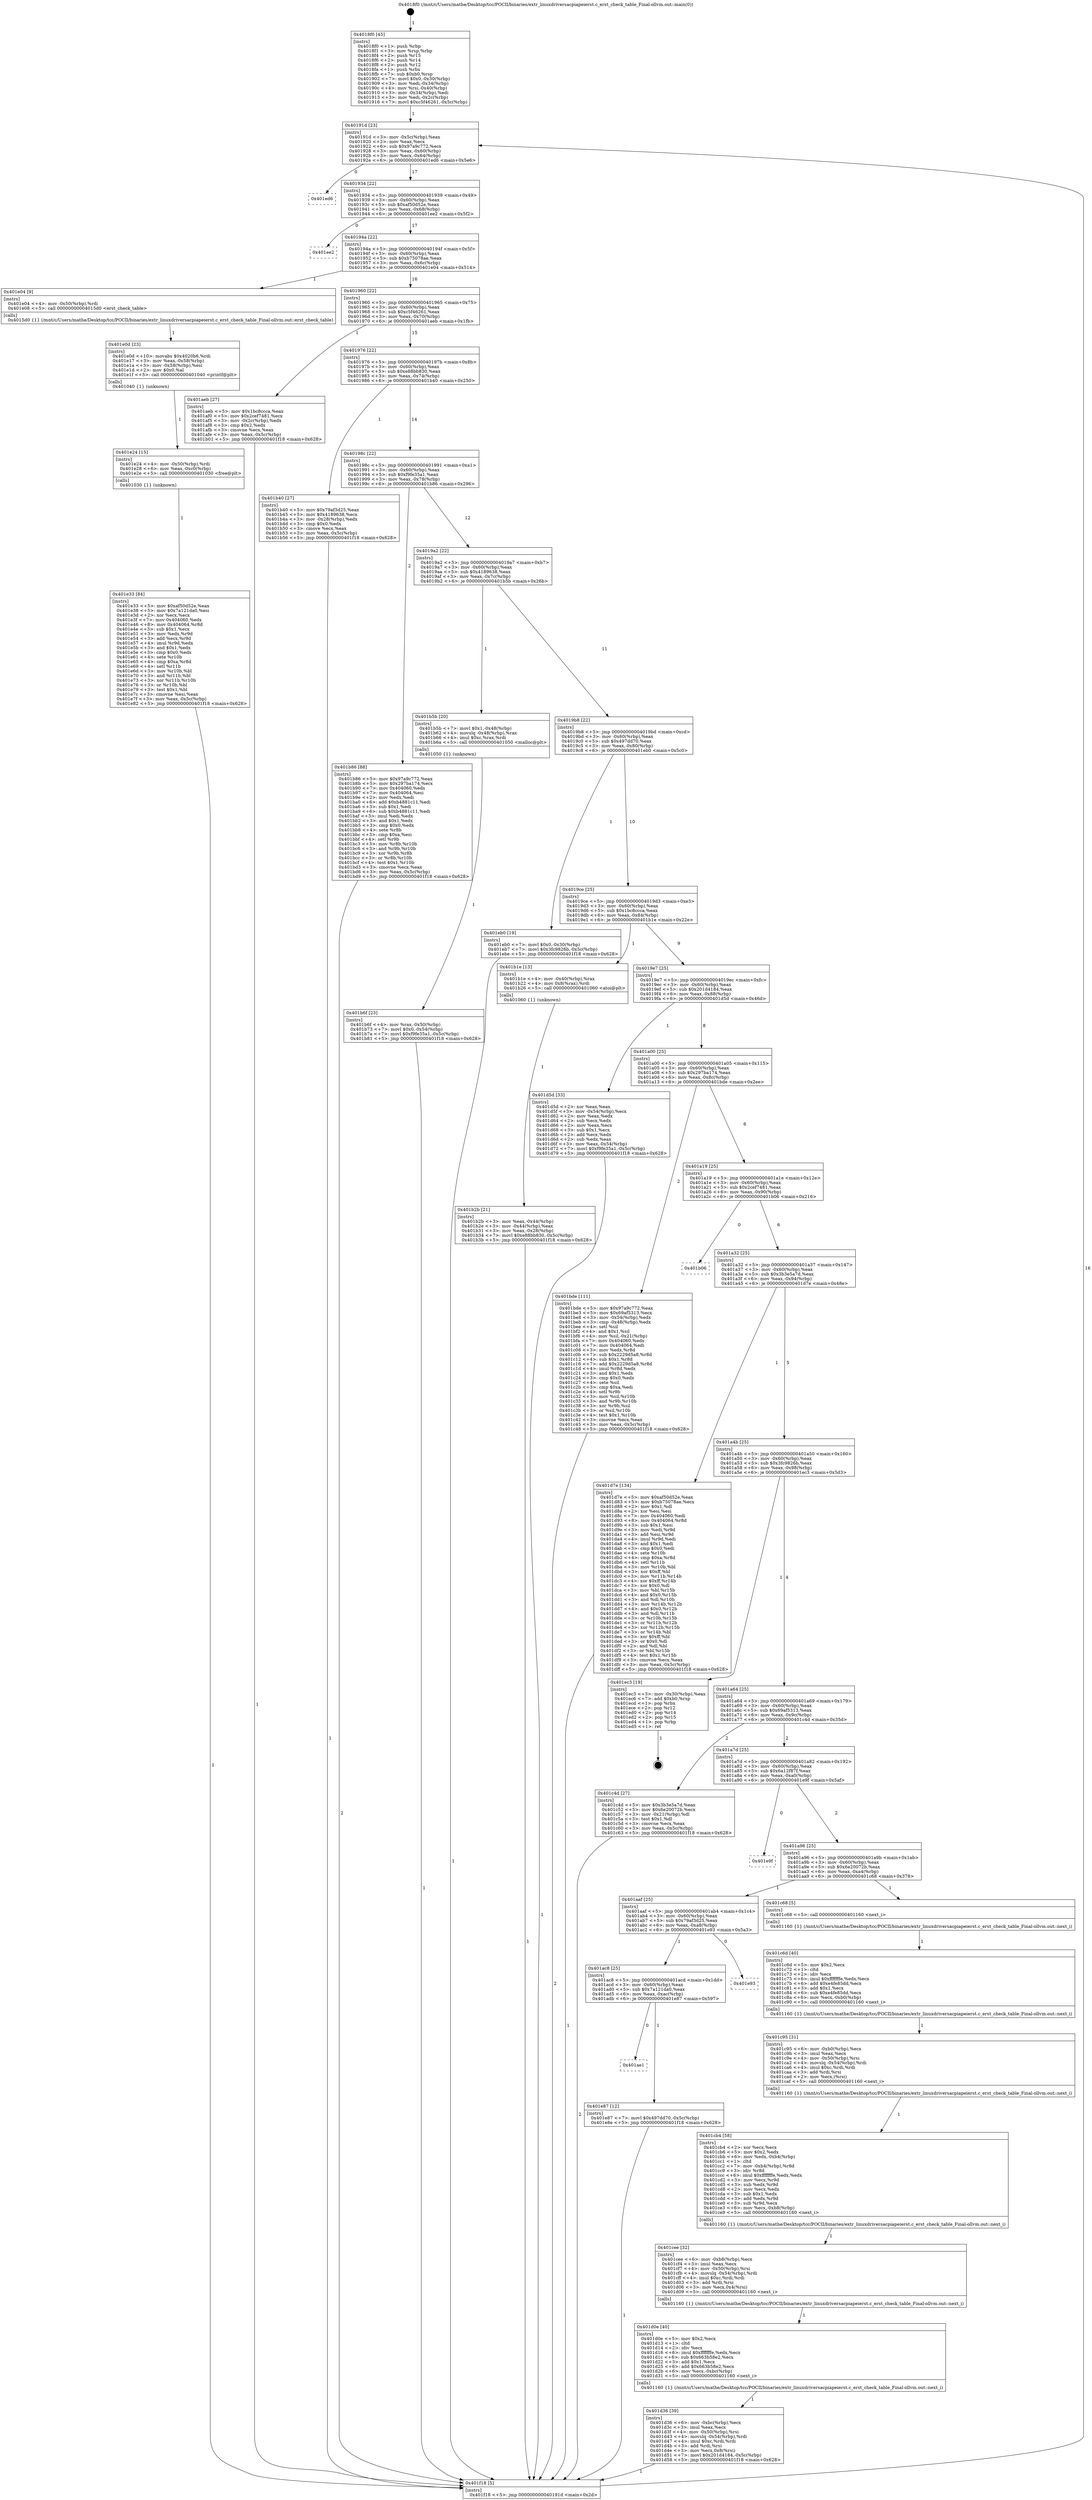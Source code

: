 digraph "0x4018f0" {
  label = "0x4018f0 (/mnt/c/Users/mathe/Desktop/tcc/POCII/binaries/extr_linuxdriversacpiapeierst.c_erst_check_table_Final-ollvm.out::main(0))"
  labelloc = "t"
  node[shape=record]

  Entry [label="",width=0.3,height=0.3,shape=circle,fillcolor=black,style=filled]
  "0x40191d" [label="{
     0x40191d [23]\l
     | [instrs]\l
     &nbsp;&nbsp;0x40191d \<+3\>: mov -0x5c(%rbp),%eax\l
     &nbsp;&nbsp;0x401920 \<+2\>: mov %eax,%ecx\l
     &nbsp;&nbsp;0x401922 \<+6\>: sub $0x97a9c772,%ecx\l
     &nbsp;&nbsp;0x401928 \<+3\>: mov %eax,-0x60(%rbp)\l
     &nbsp;&nbsp;0x40192b \<+3\>: mov %ecx,-0x64(%rbp)\l
     &nbsp;&nbsp;0x40192e \<+6\>: je 0000000000401ed6 \<main+0x5e6\>\l
  }"]
  "0x401ed6" [label="{
     0x401ed6\l
  }", style=dashed]
  "0x401934" [label="{
     0x401934 [22]\l
     | [instrs]\l
     &nbsp;&nbsp;0x401934 \<+5\>: jmp 0000000000401939 \<main+0x49\>\l
     &nbsp;&nbsp;0x401939 \<+3\>: mov -0x60(%rbp),%eax\l
     &nbsp;&nbsp;0x40193c \<+5\>: sub $0xaf50d52e,%eax\l
     &nbsp;&nbsp;0x401941 \<+3\>: mov %eax,-0x68(%rbp)\l
     &nbsp;&nbsp;0x401944 \<+6\>: je 0000000000401ee2 \<main+0x5f2\>\l
  }"]
  Exit [label="",width=0.3,height=0.3,shape=circle,fillcolor=black,style=filled,peripheries=2]
  "0x401ee2" [label="{
     0x401ee2\l
  }", style=dashed]
  "0x40194a" [label="{
     0x40194a [22]\l
     | [instrs]\l
     &nbsp;&nbsp;0x40194a \<+5\>: jmp 000000000040194f \<main+0x5f\>\l
     &nbsp;&nbsp;0x40194f \<+3\>: mov -0x60(%rbp),%eax\l
     &nbsp;&nbsp;0x401952 \<+5\>: sub $0xb75078ae,%eax\l
     &nbsp;&nbsp;0x401957 \<+3\>: mov %eax,-0x6c(%rbp)\l
     &nbsp;&nbsp;0x40195a \<+6\>: je 0000000000401e04 \<main+0x514\>\l
  }"]
  "0x401ae1" [label="{
     0x401ae1\l
  }", style=dashed]
  "0x401e04" [label="{
     0x401e04 [9]\l
     | [instrs]\l
     &nbsp;&nbsp;0x401e04 \<+4\>: mov -0x50(%rbp),%rdi\l
     &nbsp;&nbsp;0x401e08 \<+5\>: call 00000000004015d0 \<erst_check_table\>\l
     | [calls]\l
     &nbsp;&nbsp;0x4015d0 \{1\} (/mnt/c/Users/mathe/Desktop/tcc/POCII/binaries/extr_linuxdriversacpiapeierst.c_erst_check_table_Final-ollvm.out::erst_check_table)\l
  }"]
  "0x401960" [label="{
     0x401960 [22]\l
     | [instrs]\l
     &nbsp;&nbsp;0x401960 \<+5\>: jmp 0000000000401965 \<main+0x75\>\l
     &nbsp;&nbsp;0x401965 \<+3\>: mov -0x60(%rbp),%eax\l
     &nbsp;&nbsp;0x401968 \<+5\>: sub $0xc5f46261,%eax\l
     &nbsp;&nbsp;0x40196d \<+3\>: mov %eax,-0x70(%rbp)\l
     &nbsp;&nbsp;0x401970 \<+6\>: je 0000000000401aeb \<main+0x1fb\>\l
  }"]
  "0x401e87" [label="{
     0x401e87 [12]\l
     | [instrs]\l
     &nbsp;&nbsp;0x401e87 \<+7\>: movl $0x497dd70,-0x5c(%rbp)\l
     &nbsp;&nbsp;0x401e8e \<+5\>: jmp 0000000000401f18 \<main+0x628\>\l
  }"]
  "0x401aeb" [label="{
     0x401aeb [27]\l
     | [instrs]\l
     &nbsp;&nbsp;0x401aeb \<+5\>: mov $0x1bc8ccca,%eax\l
     &nbsp;&nbsp;0x401af0 \<+5\>: mov $0x2cef7481,%ecx\l
     &nbsp;&nbsp;0x401af5 \<+3\>: mov -0x2c(%rbp),%edx\l
     &nbsp;&nbsp;0x401af8 \<+3\>: cmp $0x2,%edx\l
     &nbsp;&nbsp;0x401afb \<+3\>: cmovne %ecx,%eax\l
     &nbsp;&nbsp;0x401afe \<+3\>: mov %eax,-0x5c(%rbp)\l
     &nbsp;&nbsp;0x401b01 \<+5\>: jmp 0000000000401f18 \<main+0x628\>\l
  }"]
  "0x401976" [label="{
     0x401976 [22]\l
     | [instrs]\l
     &nbsp;&nbsp;0x401976 \<+5\>: jmp 000000000040197b \<main+0x8b\>\l
     &nbsp;&nbsp;0x40197b \<+3\>: mov -0x60(%rbp),%eax\l
     &nbsp;&nbsp;0x40197e \<+5\>: sub $0xe88bb830,%eax\l
     &nbsp;&nbsp;0x401983 \<+3\>: mov %eax,-0x74(%rbp)\l
     &nbsp;&nbsp;0x401986 \<+6\>: je 0000000000401b40 \<main+0x250\>\l
  }"]
  "0x401f18" [label="{
     0x401f18 [5]\l
     | [instrs]\l
     &nbsp;&nbsp;0x401f18 \<+5\>: jmp 000000000040191d \<main+0x2d\>\l
  }"]
  "0x4018f0" [label="{
     0x4018f0 [45]\l
     | [instrs]\l
     &nbsp;&nbsp;0x4018f0 \<+1\>: push %rbp\l
     &nbsp;&nbsp;0x4018f1 \<+3\>: mov %rsp,%rbp\l
     &nbsp;&nbsp;0x4018f4 \<+2\>: push %r15\l
     &nbsp;&nbsp;0x4018f6 \<+2\>: push %r14\l
     &nbsp;&nbsp;0x4018f8 \<+2\>: push %r12\l
     &nbsp;&nbsp;0x4018fa \<+1\>: push %rbx\l
     &nbsp;&nbsp;0x4018fb \<+7\>: sub $0xb0,%rsp\l
     &nbsp;&nbsp;0x401902 \<+7\>: movl $0x0,-0x30(%rbp)\l
     &nbsp;&nbsp;0x401909 \<+3\>: mov %edi,-0x34(%rbp)\l
     &nbsp;&nbsp;0x40190c \<+4\>: mov %rsi,-0x40(%rbp)\l
     &nbsp;&nbsp;0x401910 \<+3\>: mov -0x34(%rbp),%edi\l
     &nbsp;&nbsp;0x401913 \<+3\>: mov %edi,-0x2c(%rbp)\l
     &nbsp;&nbsp;0x401916 \<+7\>: movl $0xc5f46261,-0x5c(%rbp)\l
  }"]
  "0x401ac8" [label="{
     0x401ac8 [25]\l
     | [instrs]\l
     &nbsp;&nbsp;0x401ac8 \<+5\>: jmp 0000000000401acd \<main+0x1dd\>\l
     &nbsp;&nbsp;0x401acd \<+3\>: mov -0x60(%rbp),%eax\l
     &nbsp;&nbsp;0x401ad0 \<+5\>: sub $0x7a121da0,%eax\l
     &nbsp;&nbsp;0x401ad5 \<+6\>: mov %eax,-0xac(%rbp)\l
     &nbsp;&nbsp;0x401adb \<+6\>: je 0000000000401e87 \<main+0x597\>\l
  }"]
  "0x401b40" [label="{
     0x401b40 [27]\l
     | [instrs]\l
     &nbsp;&nbsp;0x401b40 \<+5\>: mov $0x79af3d25,%eax\l
     &nbsp;&nbsp;0x401b45 \<+5\>: mov $0x4189638,%ecx\l
     &nbsp;&nbsp;0x401b4a \<+3\>: mov -0x28(%rbp),%edx\l
     &nbsp;&nbsp;0x401b4d \<+3\>: cmp $0x0,%edx\l
     &nbsp;&nbsp;0x401b50 \<+3\>: cmove %ecx,%eax\l
     &nbsp;&nbsp;0x401b53 \<+3\>: mov %eax,-0x5c(%rbp)\l
     &nbsp;&nbsp;0x401b56 \<+5\>: jmp 0000000000401f18 \<main+0x628\>\l
  }"]
  "0x40198c" [label="{
     0x40198c [22]\l
     | [instrs]\l
     &nbsp;&nbsp;0x40198c \<+5\>: jmp 0000000000401991 \<main+0xa1\>\l
     &nbsp;&nbsp;0x401991 \<+3\>: mov -0x60(%rbp),%eax\l
     &nbsp;&nbsp;0x401994 \<+5\>: sub $0xf9fe35a1,%eax\l
     &nbsp;&nbsp;0x401999 \<+3\>: mov %eax,-0x78(%rbp)\l
     &nbsp;&nbsp;0x40199c \<+6\>: je 0000000000401b86 \<main+0x296\>\l
  }"]
  "0x401e93" [label="{
     0x401e93\l
  }", style=dashed]
  "0x401b86" [label="{
     0x401b86 [88]\l
     | [instrs]\l
     &nbsp;&nbsp;0x401b86 \<+5\>: mov $0x97a9c772,%eax\l
     &nbsp;&nbsp;0x401b8b \<+5\>: mov $0x297ba174,%ecx\l
     &nbsp;&nbsp;0x401b90 \<+7\>: mov 0x404060,%edx\l
     &nbsp;&nbsp;0x401b97 \<+7\>: mov 0x404064,%esi\l
     &nbsp;&nbsp;0x401b9e \<+2\>: mov %edx,%edi\l
     &nbsp;&nbsp;0x401ba0 \<+6\>: add $0xb4881c11,%edi\l
     &nbsp;&nbsp;0x401ba6 \<+3\>: sub $0x1,%edi\l
     &nbsp;&nbsp;0x401ba9 \<+6\>: sub $0xb4881c11,%edi\l
     &nbsp;&nbsp;0x401baf \<+3\>: imul %edi,%edx\l
     &nbsp;&nbsp;0x401bb2 \<+3\>: and $0x1,%edx\l
     &nbsp;&nbsp;0x401bb5 \<+3\>: cmp $0x0,%edx\l
     &nbsp;&nbsp;0x401bb8 \<+4\>: sete %r8b\l
     &nbsp;&nbsp;0x401bbc \<+3\>: cmp $0xa,%esi\l
     &nbsp;&nbsp;0x401bbf \<+4\>: setl %r9b\l
     &nbsp;&nbsp;0x401bc3 \<+3\>: mov %r8b,%r10b\l
     &nbsp;&nbsp;0x401bc6 \<+3\>: and %r9b,%r10b\l
     &nbsp;&nbsp;0x401bc9 \<+3\>: xor %r9b,%r8b\l
     &nbsp;&nbsp;0x401bcc \<+3\>: or %r8b,%r10b\l
     &nbsp;&nbsp;0x401bcf \<+4\>: test $0x1,%r10b\l
     &nbsp;&nbsp;0x401bd3 \<+3\>: cmovne %ecx,%eax\l
     &nbsp;&nbsp;0x401bd6 \<+3\>: mov %eax,-0x5c(%rbp)\l
     &nbsp;&nbsp;0x401bd9 \<+5\>: jmp 0000000000401f18 \<main+0x628\>\l
  }"]
  "0x4019a2" [label="{
     0x4019a2 [22]\l
     | [instrs]\l
     &nbsp;&nbsp;0x4019a2 \<+5\>: jmp 00000000004019a7 \<main+0xb7\>\l
     &nbsp;&nbsp;0x4019a7 \<+3\>: mov -0x60(%rbp),%eax\l
     &nbsp;&nbsp;0x4019aa \<+5\>: sub $0x4189638,%eax\l
     &nbsp;&nbsp;0x4019af \<+3\>: mov %eax,-0x7c(%rbp)\l
     &nbsp;&nbsp;0x4019b2 \<+6\>: je 0000000000401b5b \<main+0x26b\>\l
  }"]
  "0x401e33" [label="{
     0x401e33 [84]\l
     | [instrs]\l
     &nbsp;&nbsp;0x401e33 \<+5\>: mov $0xaf50d52e,%eax\l
     &nbsp;&nbsp;0x401e38 \<+5\>: mov $0x7a121da0,%esi\l
     &nbsp;&nbsp;0x401e3d \<+2\>: xor %ecx,%ecx\l
     &nbsp;&nbsp;0x401e3f \<+7\>: mov 0x404060,%edx\l
     &nbsp;&nbsp;0x401e46 \<+8\>: mov 0x404064,%r8d\l
     &nbsp;&nbsp;0x401e4e \<+3\>: sub $0x1,%ecx\l
     &nbsp;&nbsp;0x401e51 \<+3\>: mov %edx,%r9d\l
     &nbsp;&nbsp;0x401e54 \<+3\>: add %ecx,%r9d\l
     &nbsp;&nbsp;0x401e57 \<+4\>: imul %r9d,%edx\l
     &nbsp;&nbsp;0x401e5b \<+3\>: and $0x1,%edx\l
     &nbsp;&nbsp;0x401e5e \<+3\>: cmp $0x0,%edx\l
     &nbsp;&nbsp;0x401e61 \<+4\>: sete %r10b\l
     &nbsp;&nbsp;0x401e65 \<+4\>: cmp $0xa,%r8d\l
     &nbsp;&nbsp;0x401e69 \<+4\>: setl %r11b\l
     &nbsp;&nbsp;0x401e6d \<+3\>: mov %r10b,%bl\l
     &nbsp;&nbsp;0x401e70 \<+3\>: and %r11b,%bl\l
     &nbsp;&nbsp;0x401e73 \<+3\>: xor %r11b,%r10b\l
     &nbsp;&nbsp;0x401e76 \<+3\>: or %r10b,%bl\l
     &nbsp;&nbsp;0x401e79 \<+3\>: test $0x1,%bl\l
     &nbsp;&nbsp;0x401e7c \<+3\>: cmovne %esi,%eax\l
     &nbsp;&nbsp;0x401e7f \<+3\>: mov %eax,-0x5c(%rbp)\l
     &nbsp;&nbsp;0x401e82 \<+5\>: jmp 0000000000401f18 \<main+0x628\>\l
  }"]
  "0x401b5b" [label="{
     0x401b5b [20]\l
     | [instrs]\l
     &nbsp;&nbsp;0x401b5b \<+7\>: movl $0x1,-0x48(%rbp)\l
     &nbsp;&nbsp;0x401b62 \<+4\>: movslq -0x48(%rbp),%rax\l
     &nbsp;&nbsp;0x401b66 \<+4\>: imul $0xc,%rax,%rdi\l
     &nbsp;&nbsp;0x401b6a \<+5\>: call 0000000000401050 \<malloc@plt\>\l
     | [calls]\l
     &nbsp;&nbsp;0x401050 \{1\} (unknown)\l
  }"]
  "0x4019b8" [label="{
     0x4019b8 [22]\l
     | [instrs]\l
     &nbsp;&nbsp;0x4019b8 \<+5\>: jmp 00000000004019bd \<main+0xcd\>\l
     &nbsp;&nbsp;0x4019bd \<+3\>: mov -0x60(%rbp),%eax\l
     &nbsp;&nbsp;0x4019c0 \<+5\>: sub $0x497dd70,%eax\l
     &nbsp;&nbsp;0x4019c5 \<+3\>: mov %eax,-0x80(%rbp)\l
     &nbsp;&nbsp;0x4019c8 \<+6\>: je 0000000000401eb0 \<main+0x5c0\>\l
  }"]
  "0x401e24" [label="{
     0x401e24 [15]\l
     | [instrs]\l
     &nbsp;&nbsp;0x401e24 \<+4\>: mov -0x50(%rbp),%rdi\l
     &nbsp;&nbsp;0x401e28 \<+6\>: mov %eax,-0xc0(%rbp)\l
     &nbsp;&nbsp;0x401e2e \<+5\>: call 0000000000401030 \<free@plt\>\l
     | [calls]\l
     &nbsp;&nbsp;0x401030 \{1\} (unknown)\l
  }"]
  "0x401eb0" [label="{
     0x401eb0 [19]\l
     | [instrs]\l
     &nbsp;&nbsp;0x401eb0 \<+7\>: movl $0x0,-0x30(%rbp)\l
     &nbsp;&nbsp;0x401eb7 \<+7\>: movl $0x3fc9826b,-0x5c(%rbp)\l
     &nbsp;&nbsp;0x401ebe \<+5\>: jmp 0000000000401f18 \<main+0x628\>\l
  }"]
  "0x4019ce" [label="{
     0x4019ce [25]\l
     | [instrs]\l
     &nbsp;&nbsp;0x4019ce \<+5\>: jmp 00000000004019d3 \<main+0xe3\>\l
     &nbsp;&nbsp;0x4019d3 \<+3\>: mov -0x60(%rbp),%eax\l
     &nbsp;&nbsp;0x4019d6 \<+5\>: sub $0x1bc8ccca,%eax\l
     &nbsp;&nbsp;0x4019db \<+6\>: mov %eax,-0x84(%rbp)\l
     &nbsp;&nbsp;0x4019e1 \<+6\>: je 0000000000401b1e \<main+0x22e\>\l
  }"]
  "0x401e0d" [label="{
     0x401e0d [23]\l
     | [instrs]\l
     &nbsp;&nbsp;0x401e0d \<+10\>: movabs $0x4020b6,%rdi\l
     &nbsp;&nbsp;0x401e17 \<+3\>: mov %eax,-0x58(%rbp)\l
     &nbsp;&nbsp;0x401e1a \<+3\>: mov -0x58(%rbp),%esi\l
     &nbsp;&nbsp;0x401e1d \<+2\>: mov $0x0,%al\l
     &nbsp;&nbsp;0x401e1f \<+5\>: call 0000000000401040 \<printf@plt\>\l
     | [calls]\l
     &nbsp;&nbsp;0x401040 \{1\} (unknown)\l
  }"]
  "0x401b1e" [label="{
     0x401b1e [13]\l
     | [instrs]\l
     &nbsp;&nbsp;0x401b1e \<+4\>: mov -0x40(%rbp),%rax\l
     &nbsp;&nbsp;0x401b22 \<+4\>: mov 0x8(%rax),%rdi\l
     &nbsp;&nbsp;0x401b26 \<+5\>: call 0000000000401060 \<atoi@plt\>\l
     | [calls]\l
     &nbsp;&nbsp;0x401060 \{1\} (unknown)\l
  }"]
  "0x4019e7" [label="{
     0x4019e7 [25]\l
     | [instrs]\l
     &nbsp;&nbsp;0x4019e7 \<+5\>: jmp 00000000004019ec \<main+0xfc\>\l
     &nbsp;&nbsp;0x4019ec \<+3\>: mov -0x60(%rbp),%eax\l
     &nbsp;&nbsp;0x4019ef \<+5\>: sub $0x201d4184,%eax\l
     &nbsp;&nbsp;0x4019f4 \<+6\>: mov %eax,-0x88(%rbp)\l
     &nbsp;&nbsp;0x4019fa \<+6\>: je 0000000000401d5d \<main+0x46d\>\l
  }"]
  "0x401b2b" [label="{
     0x401b2b [21]\l
     | [instrs]\l
     &nbsp;&nbsp;0x401b2b \<+3\>: mov %eax,-0x44(%rbp)\l
     &nbsp;&nbsp;0x401b2e \<+3\>: mov -0x44(%rbp),%eax\l
     &nbsp;&nbsp;0x401b31 \<+3\>: mov %eax,-0x28(%rbp)\l
     &nbsp;&nbsp;0x401b34 \<+7\>: movl $0xe88bb830,-0x5c(%rbp)\l
     &nbsp;&nbsp;0x401b3b \<+5\>: jmp 0000000000401f18 \<main+0x628\>\l
  }"]
  "0x401b6f" [label="{
     0x401b6f [23]\l
     | [instrs]\l
     &nbsp;&nbsp;0x401b6f \<+4\>: mov %rax,-0x50(%rbp)\l
     &nbsp;&nbsp;0x401b73 \<+7\>: movl $0x0,-0x54(%rbp)\l
     &nbsp;&nbsp;0x401b7a \<+7\>: movl $0xf9fe35a1,-0x5c(%rbp)\l
     &nbsp;&nbsp;0x401b81 \<+5\>: jmp 0000000000401f18 \<main+0x628\>\l
  }"]
  "0x401d36" [label="{
     0x401d36 [39]\l
     | [instrs]\l
     &nbsp;&nbsp;0x401d36 \<+6\>: mov -0xbc(%rbp),%ecx\l
     &nbsp;&nbsp;0x401d3c \<+3\>: imul %eax,%ecx\l
     &nbsp;&nbsp;0x401d3f \<+4\>: mov -0x50(%rbp),%rsi\l
     &nbsp;&nbsp;0x401d43 \<+4\>: movslq -0x54(%rbp),%rdi\l
     &nbsp;&nbsp;0x401d47 \<+4\>: imul $0xc,%rdi,%rdi\l
     &nbsp;&nbsp;0x401d4b \<+3\>: add %rdi,%rsi\l
     &nbsp;&nbsp;0x401d4e \<+3\>: mov %ecx,0x8(%rsi)\l
     &nbsp;&nbsp;0x401d51 \<+7\>: movl $0x201d4184,-0x5c(%rbp)\l
     &nbsp;&nbsp;0x401d58 \<+5\>: jmp 0000000000401f18 \<main+0x628\>\l
  }"]
  "0x401d5d" [label="{
     0x401d5d [33]\l
     | [instrs]\l
     &nbsp;&nbsp;0x401d5d \<+2\>: xor %eax,%eax\l
     &nbsp;&nbsp;0x401d5f \<+3\>: mov -0x54(%rbp),%ecx\l
     &nbsp;&nbsp;0x401d62 \<+2\>: mov %eax,%edx\l
     &nbsp;&nbsp;0x401d64 \<+2\>: sub %ecx,%edx\l
     &nbsp;&nbsp;0x401d66 \<+2\>: mov %eax,%ecx\l
     &nbsp;&nbsp;0x401d68 \<+3\>: sub $0x1,%ecx\l
     &nbsp;&nbsp;0x401d6b \<+2\>: add %ecx,%edx\l
     &nbsp;&nbsp;0x401d6d \<+2\>: sub %edx,%eax\l
     &nbsp;&nbsp;0x401d6f \<+3\>: mov %eax,-0x54(%rbp)\l
     &nbsp;&nbsp;0x401d72 \<+7\>: movl $0xf9fe35a1,-0x5c(%rbp)\l
     &nbsp;&nbsp;0x401d79 \<+5\>: jmp 0000000000401f18 \<main+0x628\>\l
  }"]
  "0x401a00" [label="{
     0x401a00 [25]\l
     | [instrs]\l
     &nbsp;&nbsp;0x401a00 \<+5\>: jmp 0000000000401a05 \<main+0x115\>\l
     &nbsp;&nbsp;0x401a05 \<+3\>: mov -0x60(%rbp),%eax\l
     &nbsp;&nbsp;0x401a08 \<+5\>: sub $0x297ba174,%eax\l
     &nbsp;&nbsp;0x401a0d \<+6\>: mov %eax,-0x8c(%rbp)\l
     &nbsp;&nbsp;0x401a13 \<+6\>: je 0000000000401bde \<main+0x2ee\>\l
  }"]
  "0x401d0e" [label="{
     0x401d0e [40]\l
     | [instrs]\l
     &nbsp;&nbsp;0x401d0e \<+5\>: mov $0x2,%ecx\l
     &nbsp;&nbsp;0x401d13 \<+1\>: cltd\l
     &nbsp;&nbsp;0x401d14 \<+2\>: idiv %ecx\l
     &nbsp;&nbsp;0x401d16 \<+6\>: imul $0xfffffffe,%edx,%ecx\l
     &nbsp;&nbsp;0x401d1c \<+6\>: sub $0x663b58e2,%ecx\l
     &nbsp;&nbsp;0x401d22 \<+3\>: add $0x1,%ecx\l
     &nbsp;&nbsp;0x401d25 \<+6\>: add $0x663b58e2,%ecx\l
     &nbsp;&nbsp;0x401d2b \<+6\>: mov %ecx,-0xbc(%rbp)\l
     &nbsp;&nbsp;0x401d31 \<+5\>: call 0000000000401160 \<next_i\>\l
     | [calls]\l
     &nbsp;&nbsp;0x401160 \{1\} (/mnt/c/Users/mathe/Desktop/tcc/POCII/binaries/extr_linuxdriversacpiapeierst.c_erst_check_table_Final-ollvm.out::next_i)\l
  }"]
  "0x401bde" [label="{
     0x401bde [111]\l
     | [instrs]\l
     &nbsp;&nbsp;0x401bde \<+5\>: mov $0x97a9c772,%eax\l
     &nbsp;&nbsp;0x401be3 \<+5\>: mov $0x69af5313,%ecx\l
     &nbsp;&nbsp;0x401be8 \<+3\>: mov -0x54(%rbp),%edx\l
     &nbsp;&nbsp;0x401beb \<+3\>: cmp -0x48(%rbp),%edx\l
     &nbsp;&nbsp;0x401bee \<+4\>: setl %sil\l
     &nbsp;&nbsp;0x401bf2 \<+4\>: and $0x1,%sil\l
     &nbsp;&nbsp;0x401bf6 \<+4\>: mov %sil,-0x21(%rbp)\l
     &nbsp;&nbsp;0x401bfa \<+7\>: mov 0x404060,%edx\l
     &nbsp;&nbsp;0x401c01 \<+7\>: mov 0x404064,%edi\l
     &nbsp;&nbsp;0x401c08 \<+3\>: mov %edx,%r8d\l
     &nbsp;&nbsp;0x401c0b \<+7\>: sub $0x2229d5a8,%r8d\l
     &nbsp;&nbsp;0x401c12 \<+4\>: sub $0x1,%r8d\l
     &nbsp;&nbsp;0x401c16 \<+7\>: add $0x2229d5a8,%r8d\l
     &nbsp;&nbsp;0x401c1d \<+4\>: imul %r8d,%edx\l
     &nbsp;&nbsp;0x401c21 \<+3\>: and $0x1,%edx\l
     &nbsp;&nbsp;0x401c24 \<+3\>: cmp $0x0,%edx\l
     &nbsp;&nbsp;0x401c27 \<+4\>: sete %sil\l
     &nbsp;&nbsp;0x401c2b \<+3\>: cmp $0xa,%edi\l
     &nbsp;&nbsp;0x401c2e \<+4\>: setl %r9b\l
     &nbsp;&nbsp;0x401c32 \<+3\>: mov %sil,%r10b\l
     &nbsp;&nbsp;0x401c35 \<+3\>: and %r9b,%r10b\l
     &nbsp;&nbsp;0x401c38 \<+3\>: xor %r9b,%sil\l
     &nbsp;&nbsp;0x401c3b \<+3\>: or %sil,%r10b\l
     &nbsp;&nbsp;0x401c3e \<+4\>: test $0x1,%r10b\l
     &nbsp;&nbsp;0x401c42 \<+3\>: cmovne %ecx,%eax\l
     &nbsp;&nbsp;0x401c45 \<+3\>: mov %eax,-0x5c(%rbp)\l
     &nbsp;&nbsp;0x401c48 \<+5\>: jmp 0000000000401f18 \<main+0x628\>\l
  }"]
  "0x401a19" [label="{
     0x401a19 [25]\l
     | [instrs]\l
     &nbsp;&nbsp;0x401a19 \<+5\>: jmp 0000000000401a1e \<main+0x12e\>\l
     &nbsp;&nbsp;0x401a1e \<+3\>: mov -0x60(%rbp),%eax\l
     &nbsp;&nbsp;0x401a21 \<+5\>: sub $0x2cef7481,%eax\l
     &nbsp;&nbsp;0x401a26 \<+6\>: mov %eax,-0x90(%rbp)\l
     &nbsp;&nbsp;0x401a2c \<+6\>: je 0000000000401b06 \<main+0x216\>\l
  }"]
  "0x401cee" [label="{
     0x401cee [32]\l
     | [instrs]\l
     &nbsp;&nbsp;0x401cee \<+6\>: mov -0xb8(%rbp),%ecx\l
     &nbsp;&nbsp;0x401cf4 \<+3\>: imul %eax,%ecx\l
     &nbsp;&nbsp;0x401cf7 \<+4\>: mov -0x50(%rbp),%rsi\l
     &nbsp;&nbsp;0x401cfb \<+4\>: movslq -0x54(%rbp),%rdi\l
     &nbsp;&nbsp;0x401cff \<+4\>: imul $0xc,%rdi,%rdi\l
     &nbsp;&nbsp;0x401d03 \<+3\>: add %rdi,%rsi\l
     &nbsp;&nbsp;0x401d06 \<+3\>: mov %ecx,0x4(%rsi)\l
     &nbsp;&nbsp;0x401d09 \<+5\>: call 0000000000401160 \<next_i\>\l
     | [calls]\l
     &nbsp;&nbsp;0x401160 \{1\} (/mnt/c/Users/mathe/Desktop/tcc/POCII/binaries/extr_linuxdriversacpiapeierst.c_erst_check_table_Final-ollvm.out::next_i)\l
  }"]
  "0x401b06" [label="{
     0x401b06\l
  }", style=dashed]
  "0x401a32" [label="{
     0x401a32 [25]\l
     | [instrs]\l
     &nbsp;&nbsp;0x401a32 \<+5\>: jmp 0000000000401a37 \<main+0x147\>\l
     &nbsp;&nbsp;0x401a37 \<+3\>: mov -0x60(%rbp),%eax\l
     &nbsp;&nbsp;0x401a3a \<+5\>: sub $0x3b3e5a7d,%eax\l
     &nbsp;&nbsp;0x401a3f \<+6\>: mov %eax,-0x94(%rbp)\l
     &nbsp;&nbsp;0x401a45 \<+6\>: je 0000000000401d7e \<main+0x48e\>\l
  }"]
  "0x401cb4" [label="{
     0x401cb4 [58]\l
     | [instrs]\l
     &nbsp;&nbsp;0x401cb4 \<+2\>: xor %ecx,%ecx\l
     &nbsp;&nbsp;0x401cb6 \<+5\>: mov $0x2,%edx\l
     &nbsp;&nbsp;0x401cbb \<+6\>: mov %edx,-0xb4(%rbp)\l
     &nbsp;&nbsp;0x401cc1 \<+1\>: cltd\l
     &nbsp;&nbsp;0x401cc2 \<+7\>: mov -0xb4(%rbp),%r8d\l
     &nbsp;&nbsp;0x401cc9 \<+3\>: idiv %r8d\l
     &nbsp;&nbsp;0x401ccc \<+6\>: imul $0xfffffffe,%edx,%edx\l
     &nbsp;&nbsp;0x401cd2 \<+3\>: mov %ecx,%r9d\l
     &nbsp;&nbsp;0x401cd5 \<+3\>: sub %edx,%r9d\l
     &nbsp;&nbsp;0x401cd8 \<+2\>: mov %ecx,%edx\l
     &nbsp;&nbsp;0x401cda \<+3\>: sub $0x1,%edx\l
     &nbsp;&nbsp;0x401cdd \<+3\>: add %edx,%r9d\l
     &nbsp;&nbsp;0x401ce0 \<+3\>: sub %r9d,%ecx\l
     &nbsp;&nbsp;0x401ce3 \<+6\>: mov %ecx,-0xb8(%rbp)\l
     &nbsp;&nbsp;0x401ce9 \<+5\>: call 0000000000401160 \<next_i\>\l
     | [calls]\l
     &nbsp;&nbsp;0x401160 \{1\} (/mnt/c/Users/mathe/Desktop/tcc/POCII/binaries/extr_linuxdriversacpiapeierst.c_erst_check_table_Final-ollvm.out::next_i)\l
  }"]
  "0x401d7e" [label="{
     0x401d7e [134]\l
     | [instrs]\l
     &nbsp;&nbsp;0x401d7e \<+5\>: mov $0xaf50d52e,%eax\l
     &nbsp;&nbsp;0x401d83 \<+5\>: mov $0xb75078ae,%ecx\l
     &nbsp;&nbsp;0x401d88 \<+2\>: mov $0x1,%dl\l
     &nbsp;&nbsp;0x401d8a \<+2\>: xor %esi,%esi\l
     &nbsp;&nbsp;0x401d8c \<+7\>: mov 0x404060,%edi\l
     &nbsp;&nbsp;0x401d93 \<+8\>: mov 0x404064,%r8d\l
     &nbsp;&nbsp;0x401d9b \<+3\>: sub $0x1,%esi\l
     &nbsp;&nbsp;0x401d9e \<+3\>: mov %edi,%r9d\l
     &nbsp;&nbsp;0x401da1 \<+3\>: add %esi,%r9d\l
     &nbsp;&nbsp;0x401da4 \<+4\>: imul %r9d,%edi\l
     &nbsp;&nbsp;0x401da8 \<+3\>: and $0x1,%edi\l
     &nbsp;&nbsp;0x401dab \<+3\>: cmp $0x0,%edi\l
     &nbsp;&nbsp;0x401dae \<+4\>: sete %r10b\l
     &nbsp;&nbsp;0x401db2 \<+4\>: cmp $0xa,%r8d\l
     &nbsp;&nbsp;0x401db6 \<+4\>: setl %r11b\l
     &nbsp;&nbsp;0x401dba \<+3\>: mov %r10b,%bl\l
     &nbsp;&nbsp;0x401dbd \<+3\>: xor $0xff,%bl\l
     &nbsp;&nbsp;0x401dc0 \<+3\>: mov %r11b,%r14b\l
     &nbsp;&nbsp;0x401dc3 \<+4\>: xor $0xff,%r14b\l
     &nbsp;&nbsp;0x401dc7 \<+3\>: xor $0x0,%dl\l
     &nbsp;&nbsp;0x401dca \<+3\>: mov %bl,%r15b\l
     &nbsp;&nbsp;0x401dcd \<+4\>: and $0x0,%r15b\l
     &nbsp;&nbsp;0x401dd1 \<+3\>: and %dl,%r10b\l
     &nbsp;&nbsp;0x401dd4 \<+3\>: mov %r14b,%r12b\l
     &nbsp;&nbsp;0x401dd7 \<+4\>: and $0x0,%r12b\l
     &nbsp;&nbsp;0x401ddb \<+3\>: and %dl,%r11b\l
     &nbsp;&nbsp;0x401dde \<+3\>: or %r10b,%r15b\l
     &nbsp;&nbsp;0x401de1 \<+3\>: or %r11b,%r12b\l
     &nbsp;&nbsp;0x401de4 \<+3\>: xor %r12b,%r15b\l
     &nbsp;&nbsp;0x401de7 \<+3\>: or %r14b,%bl\l
     &nbsp;&nbsp;0x401dea \<+3\>: xor $0xff,%bl\l
     &nbsp;&nbsp;0x401ded \<+3\>: or $0x0,%dl\l
     &nbsp;&nbsp;0x401df0 \<+2\>: and %dl,%bl\l
     &nbsp;&nbsp;0x401df2 \<+3\>: or %bl,%r15b\l
     &nbsp;&nbsp;0x401df5 \<+4\>: test $0x1,%r15b\l
     &nbsp;&nbsp;0x401df9 \<+3\>: cmovne %ecx,%eax\l
     &nbsp;&nbsp;0x401dfc \<+3\>: mov %eax,-0x5c(%rbp)\l
     &nbsp;&nbsp;0x401dff \<+5\>: jmp 0000000000401f18 \<main+0x628\>\l
  }"]
  "0x401a4b" [label="{
     0x401a4b [25]\l
     | [instrs]\l
     &nbsp;&nbsp;0x401a4b \<+5\>: jmp 0000000000401a50 \<main+0x160\>\l
     &nbsp;&nbsp;0x401a50 \<+3\>: mov -0x60(%rbp),%eax\l
     &nbsp;&nbsp;0x401a53 \<+5\>: sub $0x3fc9826b,%eax\l
     &nbsp;&nbsp;0x401a58 \<+6\>: mov %eax,-0x98(%rbp)\l
     &nbsp;&nbsp;0x401a5e \<+6\>: je 0000000000401ec3 \<main+0x5d3\>\l
  }"]
  "0x401c95" [label="{
     0x401c95 [31]\l
     | [instrs]\l
     &nbsp;&nbsp;0x401c95 \<+6\>: mov -0xb0(%rbp),%ecx\l
     &nbsp;&nbsp;0x401c9b \<+3\>: imul %eax,%ecx\l
     &nbsp;&nbsp;0x401c9e \<+4\>: mov -0x50(%rbp),%rsi\l
     &nbsp;&nbsp;0x401ca2 \<+4\>: movslq -0x54(%rbp),%rdi\l
     &nbsp;&nbsp;0x401ca6 \<+4\>: imul $0xc,%rdi,%rdi\l
     &nbsp;&nbsp;0x401caa \<+3\>: add %rdi,%rsi\l
     &nbsp;&nbsp;0x401cad \<+2\>: mov %ecx,(%rsi)\l
     &nbsp;&nbsp;0x401caf \<+5\>: call 0000000000401160 \<next_i\>\l
     | [calls]\l
     &nbsp;&nbsp;0x401160 \{1\} (/mnt/c/Users/mathe/Desktop/tcc/POCII/binaries/extr_linuxdriversacpiapeierst.c_erst_check_table_Final-ollvm.out::next_i)\l
  }"]
  "0x401ec3" [label="{
     0x401ec3 [19]\l
     | [instrs]\l
     &nbsp;&nbsp;0x401ec3 \<+3\>: mov -0x30(%rbp),%eax\l
     &nbsp;&nbsp;0x401ec6 \<+7\>: add $0xb0,%rsp\l
     &nbsp;&nbsp;0x401ecd \<+1\>: pop %rbx\l
     &nbsp;&nbsp;0x401ece \<+2\>: pop %r12\l
     &nbsp;&nbsp;0x401ed0 \<+2\>: pop %r14\l
     &nbsp;&nbsp;0x401ed2 \<+2\>: pop %r15\l
     &nbsp;&nbsp;0x401ed4 \<+1\>: pop %rbp\l
     &nbsp;&nbsp;0x401ed5 \<+1\>: ret\l
  }"]
  "0x401a64" [label="{
     0x401a64 [25]\l
     | [instrs]\l
     &nbsp;&nbsp;0x401a64 \<+5\>: jmp 0000000000401a69 \<main+0x179\>\l
     &nbsp;&nbsp;0x401a69 \<+3\>: mov -0x60(%rbp),%eax\l
     &nbsp;&nbsp;0x401a6c \<+5\>: sub $0x69af5313,%eax\l
     &nbsp;&nbsp;0x401a71 \<+6\>: mov %eax,-0x9c(%rbp)\l
     &nbsp;&nbsp;0x401a77 \<+6\>: je 0000000000401c4d \<main+0x35d\>\l
  }"]
  "0x401c6d" [label="{
     0x401c6d [40]\l
     | [instrs]\l
     &nbsp;&nbsp;0x401c6d \<+5\>: mov $0x2,%ecx\l
     &nbsp;&nbsp;0x401c72 \<+1\>: cltd\l
     &nbsp;&nbsp;0x401c73 \<+2\>: idiv %ecx\l
     &nbsp;&nbsp;0x401c75 \<+6\>: imul $0xfffffffe,%edx,%ecx\l
     &nbsp;&nbsp;0x401c7b \<+6\>: add $0xe4fe85dd,%ecx\l
     &nbsp;&nbsp;0x401c81 \<+3\>: add $0x1,%ecx\l
     &nbsp;&nbsp;0x401c84 \<+6\>: sub $0xe4fe85dd,%ecx\l
     &nbsp;&nbsp;0x401c8a \<+6\>: mov %ecx,-0xb0(%rbp)\l
     &nbsp;&nbsp;0x401c90 \<+5\>: call 0000000000401160 \<next_i\>\l
     | [calls]\l
     &nbsp;&nbsp;0x401160 \{1\} (/mnt/c/Users/mathe/Desktop/tcc/POCII/binaries/extr_linuxdriversacpiapeierst.c_erst_check_table_Final-ollvm.out::next_i)\l
  }"]
  "0x401c4d" [label="{
     0x401c4d [27]\l
     | [instrs]\l
     &nbsp;&nbsp;0x401c4d \<+5\>: mov $0x3b3e5a7d,%eax\l
     &nbsp;&nbsp;0x401c52 \<+5\>: mov $0x6e20072b,%ecx\l
     &nbsp;&nbsp;0x401c57 \<+3\>: mov -0x21(%rbp),%dl\l
     &nbsp;&nbsp;0x401c5a \<+3\>: test $0x1,%dl\l
     &nbsp;&nbsp;0x401c5d \<+3\>: cmovne %ecx,%eax\l
     &nbsp;&nbsp;0x401c60 \<+3\>: mov %eax,-0x5c(%rbp)\l
     &nbsp;&nbsp;0x401c63 \<+5\>: jmp 0000000000401f18 \<main+0x628\>\l
  }"]
  "0x401a7d" [label="{
     0x401a7d [25]\l
     | [instrs]\l
     &nbsp;&nbsp;0x401a7d \<+5\>: jmp 0000000000401a82 \<main+0x192\>\l
     &nbsp;&nbsp;0x401a82 \<+3\>: mov -0x60(%rbp),%eax\l
     &nbsp;&nbsp;0x401a85 \<+5\>: sub $0x6a12f87f,%eax\l
     &nbsp;&nbsp;0x401a8a \<+6\>: mov %eax,-0xa0(%rbp)\l
     &nbsp;&nbsp;0x401a90 \<+6\>: je 0000000000401e9f \<main+0x5af\>\l
  }"]
  "0x401aaf" [label="{
     0x401aaf [25]\l
     | [instrs]\l
     &nbsp;&nbsp;0x401aaf \<+5\>: jmp 0000000000401ab4 \<main+0x1c4\>\l
     &nbsp;&nbsp;0x401ab4 \<+3\>: mov -0x60(%rbp),%eax\l
     &nbsp;&nbsp;0x401ab7 \<+5\>: sub $0x79af3d25,%eax\l
     &nbsp;&nbsp;0x401abc \<+6\>: mov %eax,-0xa8(%rbp)\l
     &nbsp;&nbsp;0x401ac2 \<+6\>: je 0000000000401e93 \<main+0x5a3\>\l
  }"]
  "0x401e9f" [label="{
     0x401e9f\l
  }", style=dashed]
  "0x401a96" [label="{
     0x401a96 [25]\l
     | [instrs]\l
     &nbsp;&nbsp;0x401a96 \<+5\>: jmp 0000000000401a9b \<main+0x1ab\>\l
     &nbsp;&nbsp;0x401a9b \<+3\>: mov -0x60(%rbp),%eax\l
     &nbsp;&nbsp;0x401a9e \<+5\>: sub $0x6e20072b,%eax\l
     &nbsp;&nbsp;0x401aa3 \<+6\>: mov %eax,-0xa4(%rbp)\l
     &nbsp;&nbsp;0x401aa9 \<+6\>: je 0000000000401c68 \<main+0x378\>\l
  }"]
  "0x401c68" [label="{
     0x401c68 [5]\l
     | [instrs]\l
     &nbsp;&nbsp;0x401c68 \<+5\>: call 0000000000401160 \<next_i\>\l
     | [calls]\l
     &nbsp;&nbsp;0x401160 \{1\} (/mnt/c/Users/mathe/Desktop/tcc/POCII/binaries/extr_linuxdriversacpiapeierst.c_erst_check_table_Final-ollvm.out::next_i)\l
  }"]
  Entry -> "0x4018f0" [label=" 1"]
  "0x40191d" -> "0x401ed6" [label=" 0"]
  "0x40191d" -> "0x401934" [label=" 17"]
  "0x401ec3" -> Exit [label=" 1"]
  "0x401934" -> "0x401ee2" [label=" 0"]
  "0x401934" -> "0x40194a" [label=" 17"]
  "0x401eb0" -> "0x401f18" [label=" 1"]
  "0x40194a" -> "0x401e04" [label=" 1"]
  "0x40194a" -> "0x401960" [label=" 16"]
  "0x401e87" -> "0x401f18" [label=" 1"]
  "0x401960" -> "0x401aeb" [label=" 1"]
  "0x401960" -> "0x401976" [label=" 15"]
  "0x401aeb" -> "0x401f18" [label=" 1"]
  "0x4018f0" -> "0x40191d" [label=" 1"]
  "0x401f18" -> "0x40191d" [label=" 16"]
  "0x401ac8" -> "0x401ae1" [label=" 0"]
  "0x401976" -> "0x401b40" [label=" 1"]
  "0x401976" -> "0x40198c" [label=" 14"]
  "0x401ac8" -> "0x401e87" [label=" 1"]
  "0x40198c" -> "0x401b86" [label=" 2"]
  "0x40198c" -> "0x4019a2" [label=" 12"]
  "0x401aaf" -> "0x401ac8" [label=" 1"]
  "0x4019a2" -> "0x401b5b" [label=" 1"]
  "0x4019a2" -> "0x4019b8" [label=" 11"]
  "0x401aaf" -> "0x401e93" [label=" 0"]
  "0x4019b8" -> "0x401eb0" [label=" 1"]
  "0x4019b8" -> "0x4019ce" [label=" 10"]
  "0x401e33" -> "0x401f18" [label=" 1"]
  "0x4019ce" -> "0x401b1e" [label=" 1"]
  "0x4019ce" -> "0x4019e7" [label=" 9"]
  "0x401b1e" -> "0x401b2b" [label=" 1"]
  "0x401b2b" -> "0x401f18" [label=" 1"]
  "0x401b40" -> "0x401f18" [label=" 1"]
  "0x401b5b" -> "0x401b6f" [label=" 1"]
  "0x401b6f" -> "0x401f18" [label=" 1"]
  "0x401b86" -> "0x401f18" [label=" 2"]
  "0x401e24" -> "0x401e33" [label=" 1"]
  "0x4019e7" -> "0x401d5d" [label=" 1"]
  "0x4019e7" -> "0x401a00" [label=" 8"]
  "0x401e0d" -> "0x401e24" [label=" 1"]
  "0x401a00" -> "0x401bde" [label=" 2"]
  "0x401a00" -> "0x401a19" [label=" 6"]
  "0x401bde" -> "0x401f18" [label=" 2"]
  "0x401e04" -> "0x401e0d" [label=" 1"]
  "0x401a19" -> "0x401b06" [label=" 0"]
  "0x401a19" -> "0x401a32" [label=" 6"]
  "0x401d7e" -> "0x401f18" [label=" 1"]
  "0x401a32" -> "0x401d7e" [label=" 1"]
  "0x401a32" -> "0x401a4b" [label=" 5"]
  "0x401d5d" -> "0x401f18" [label=" 1"]
  "0x401a4b" -> "0x401ec3" [label=" 1"]
  "0x401a4b" -> "0x401a64" [label=" 4"]
  "0x401d36" -> "0x401f18" [label=" 1"]
  "0x401a64" -> "0x401c4d" [label=" 2"]
  "0x401a64" -> "0x401a7d" [label=" 2"]
  "0x401c4d" -> "0x401f18" [label=" 2"]
  "0x401d0e" -> "0x401d36" [label=" 1"]
  "0x401a7d" -> "0x401e9f" [label=" 0"]
  "0x401a7d" -> "0x401a96" [label=" 2"]
  "0x401cee" -> "0x401d0e" [label=" 1"]
  "0x401a96" -> "0x401c68" [label=" 1"]
  "0x401a96" -> "0x401aaf" [label=" 1"]
  "0x401c68" -> "0x401c6d" [label=" 1"]
  "0x401c6d" -> "0x401c95" [label=" 1"]
  "0x401c95" -> "0x401cb4" [label=" 1"]
  "0x401cb4" -> "0x401cee" [label=" 1"]
}
